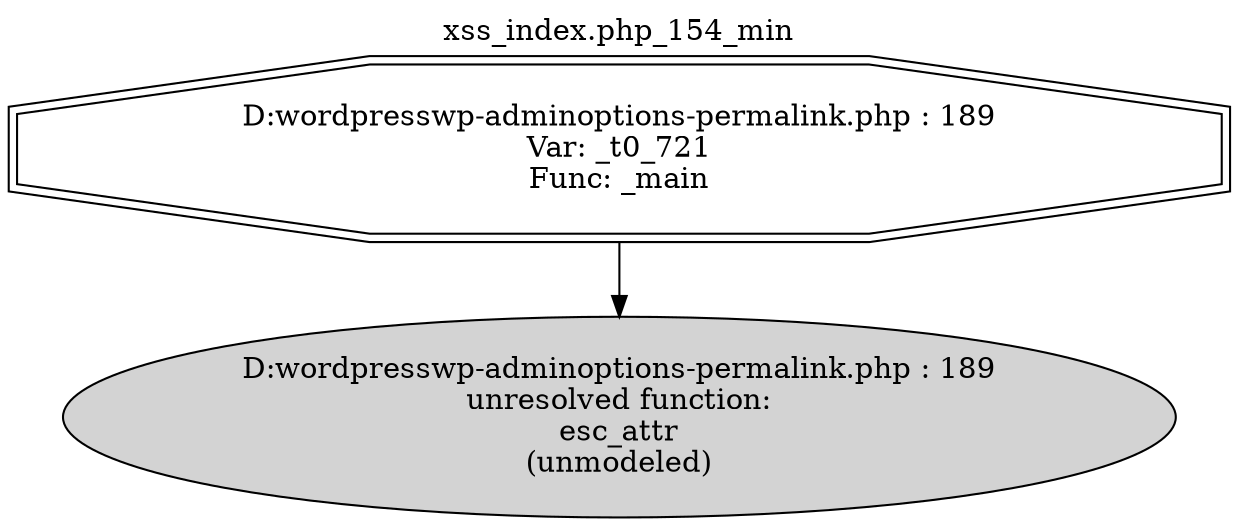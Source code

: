 digraph cfg {
  label="xss_index.php_154_min";
  labelloc=t;
  n1 [shape=doubleoctagon, label="D:\wordpress\wp-admin\options-permalink.php : 189\nVar: _t0_721\nFunc: _main\n"];
  n2 [shape=ellipse, label="D:\wordpress\wp-admin\options-permalink.php : 189\nunresolved function:\nesc_attr\n(unmodeled)\n",style=filled];
  n1 -> n2;
}
